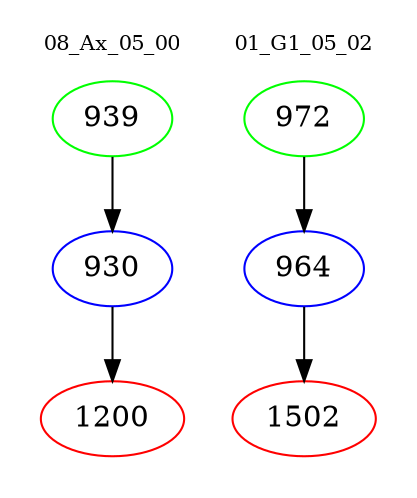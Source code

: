digraph{
subgraph cluster_0 {
color = white
label = "08_Ax_05_00";
fontsize=10;
T0_939 [label="939", color="green"]
T0_939 -> T0_930 [color="black"]
T0_930 [label="930", color="blue"]
T0_930 -> T0_1200 [color="black"]
T0_1200 [label="1200", color="red"]
}
subgraph cluster_1 {
color = white
label = "01_G1_05_02";
fontsize=10;
T1_972 [label="972", color="green"]
T1_972 -> T1_964 [color="black"]
T1_964 [label="964", color="blue"]
T1_964 -> T1_1502 [color="black"]
T1_1502 [label="1502", color="red"]
}
}
